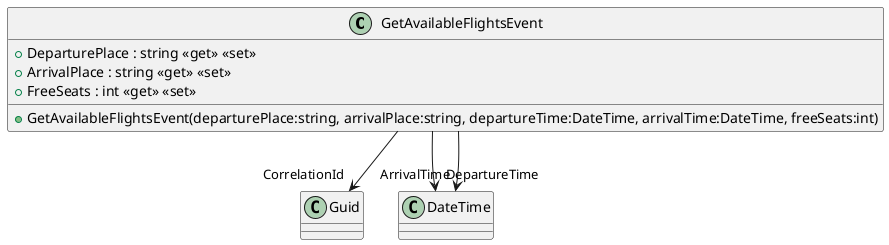 @startuml
class GetAvailableFlightsEvent {
    + DeparturePlace : string <<get>> <<set>>
    + ArrivalPlace : string <<get>> <<set>>
    + FreeSeats : int <<get>> <<set>>
    + GetAvailableFlightsEvent(departurePlace:string, arrivalPlace:string, departureTime:DateTime, arrivalTime:DateTime, freeSeats:int)
}
GetAvailableFlightsEvent --> "CorrelationId" Guid
GetAvailableFlightsEvent --> "DepartureTime" DateTime
GetAvailableFlightsEvent --> "ArrivalTime" DateTime
@enduml
